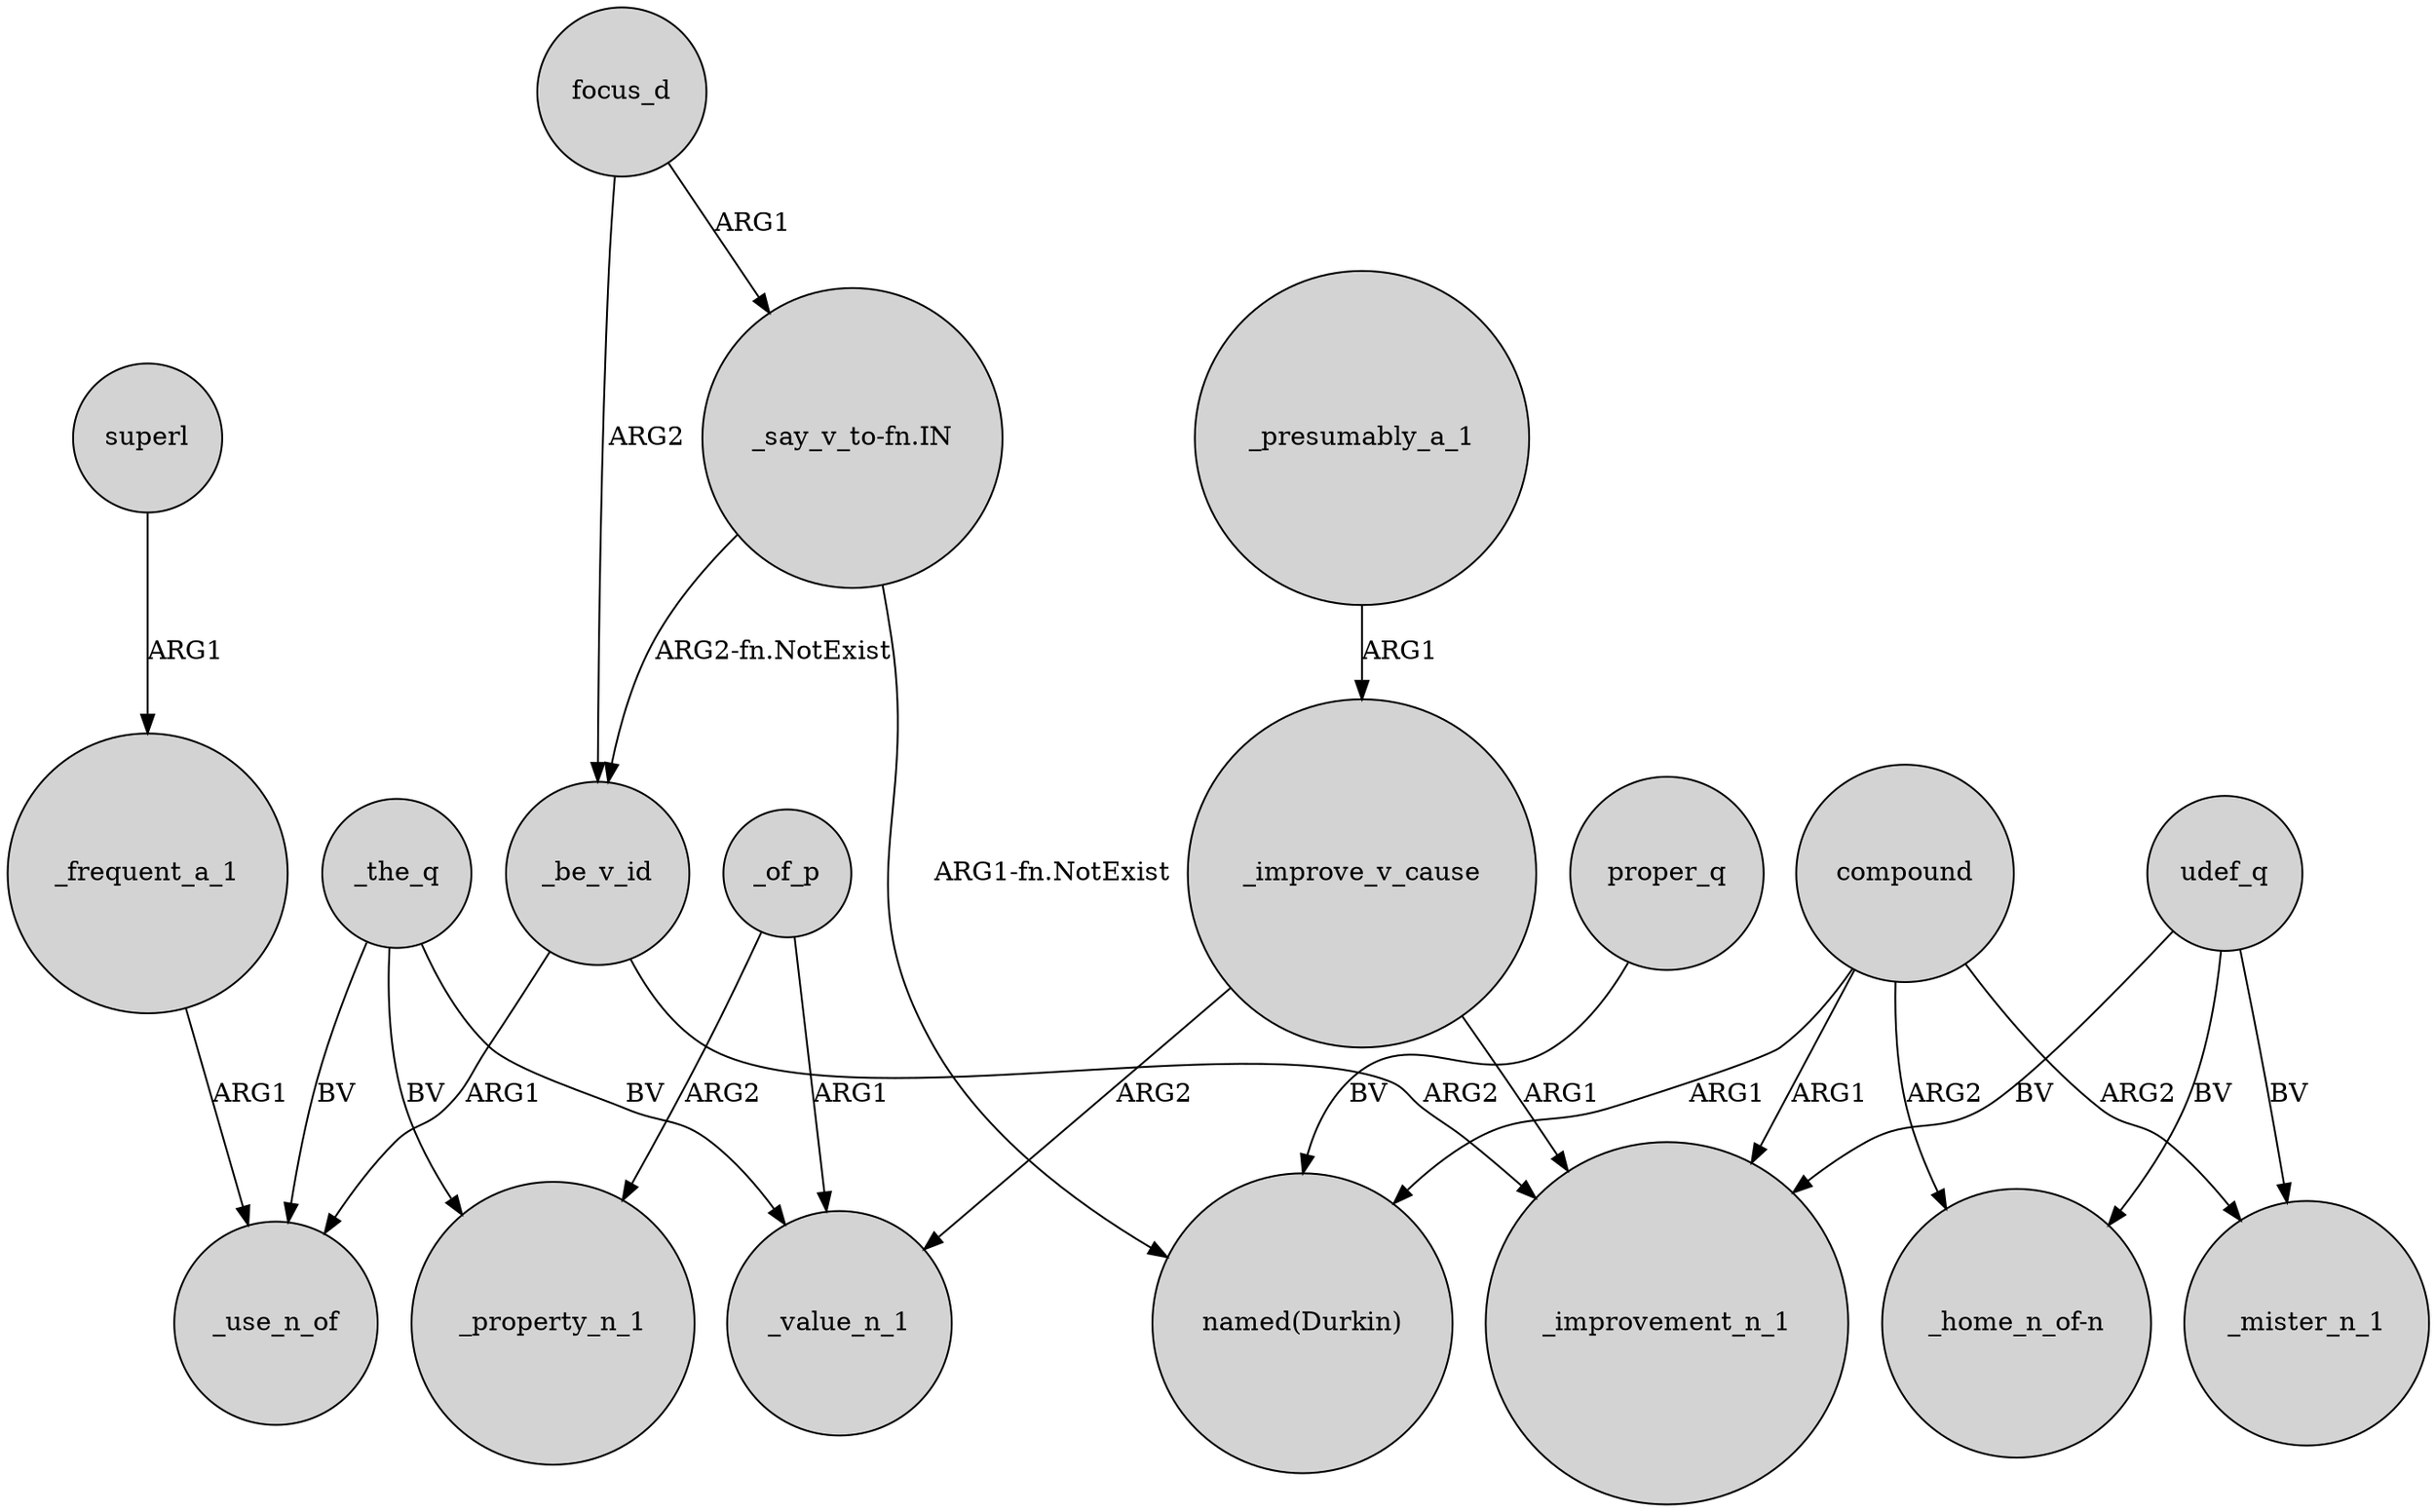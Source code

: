 digraph {
	node [shape=circle style=filled]
	focus_d -> _be_v_id [label=ARG2]
	compound -> "named(Durkin)" [label=ARG1]
	_improve_v_cause -> _value_n_1 [label=ARG2]
	compound -> _mister_n_1 [label=ARG2]
	_the_q -> _use_n_of [label=BV]
	_of_p -> _value_n_1 [label=ARG1]
	udef_q -> _mister_n_1 [label=BV]
	udef_q -> "_home_n_of-n" [label=BV]
	"_say_v_to-fn.IN" -> _be_v_id [label="ARG2-fn.NotExist"]
	compound -> _improvement_n_1 [label=ARG1]
	_frequent_a_1 -> _use_n_of [label=ARG1]
	_the_q -> _property_n_1 [label=BV]
	superl -> _frequent_a_1 [label=ARG1]
	_be_v_id -> _improvement_n_1 [label=ARG2]
	_the_q -> _value_n_1 [label=BV]
	_be_v_id -> _use_n_of [label=ARG1]
	proper_q -> "named(Durkin)" [label=BV]
	"_say_v_to-fn.IN" -> "named(Durkin)" [label="ARG1-fn.NotExist"]
	udef_q -> _improvement_n_1 [label=BV]
	compound -> "_home_n_of-n" [label=ARG2]
	_improve_v_cause -> _improvement_n_1 [label=ARG1]
	_presumably_a_1 -> _improve_v_cause [label=ARG1]
	focus_d -> "_say_v_to-fn.IN" [label=ARG1]
	_of_p -> _property_n_1 [label=ARG2]
}

